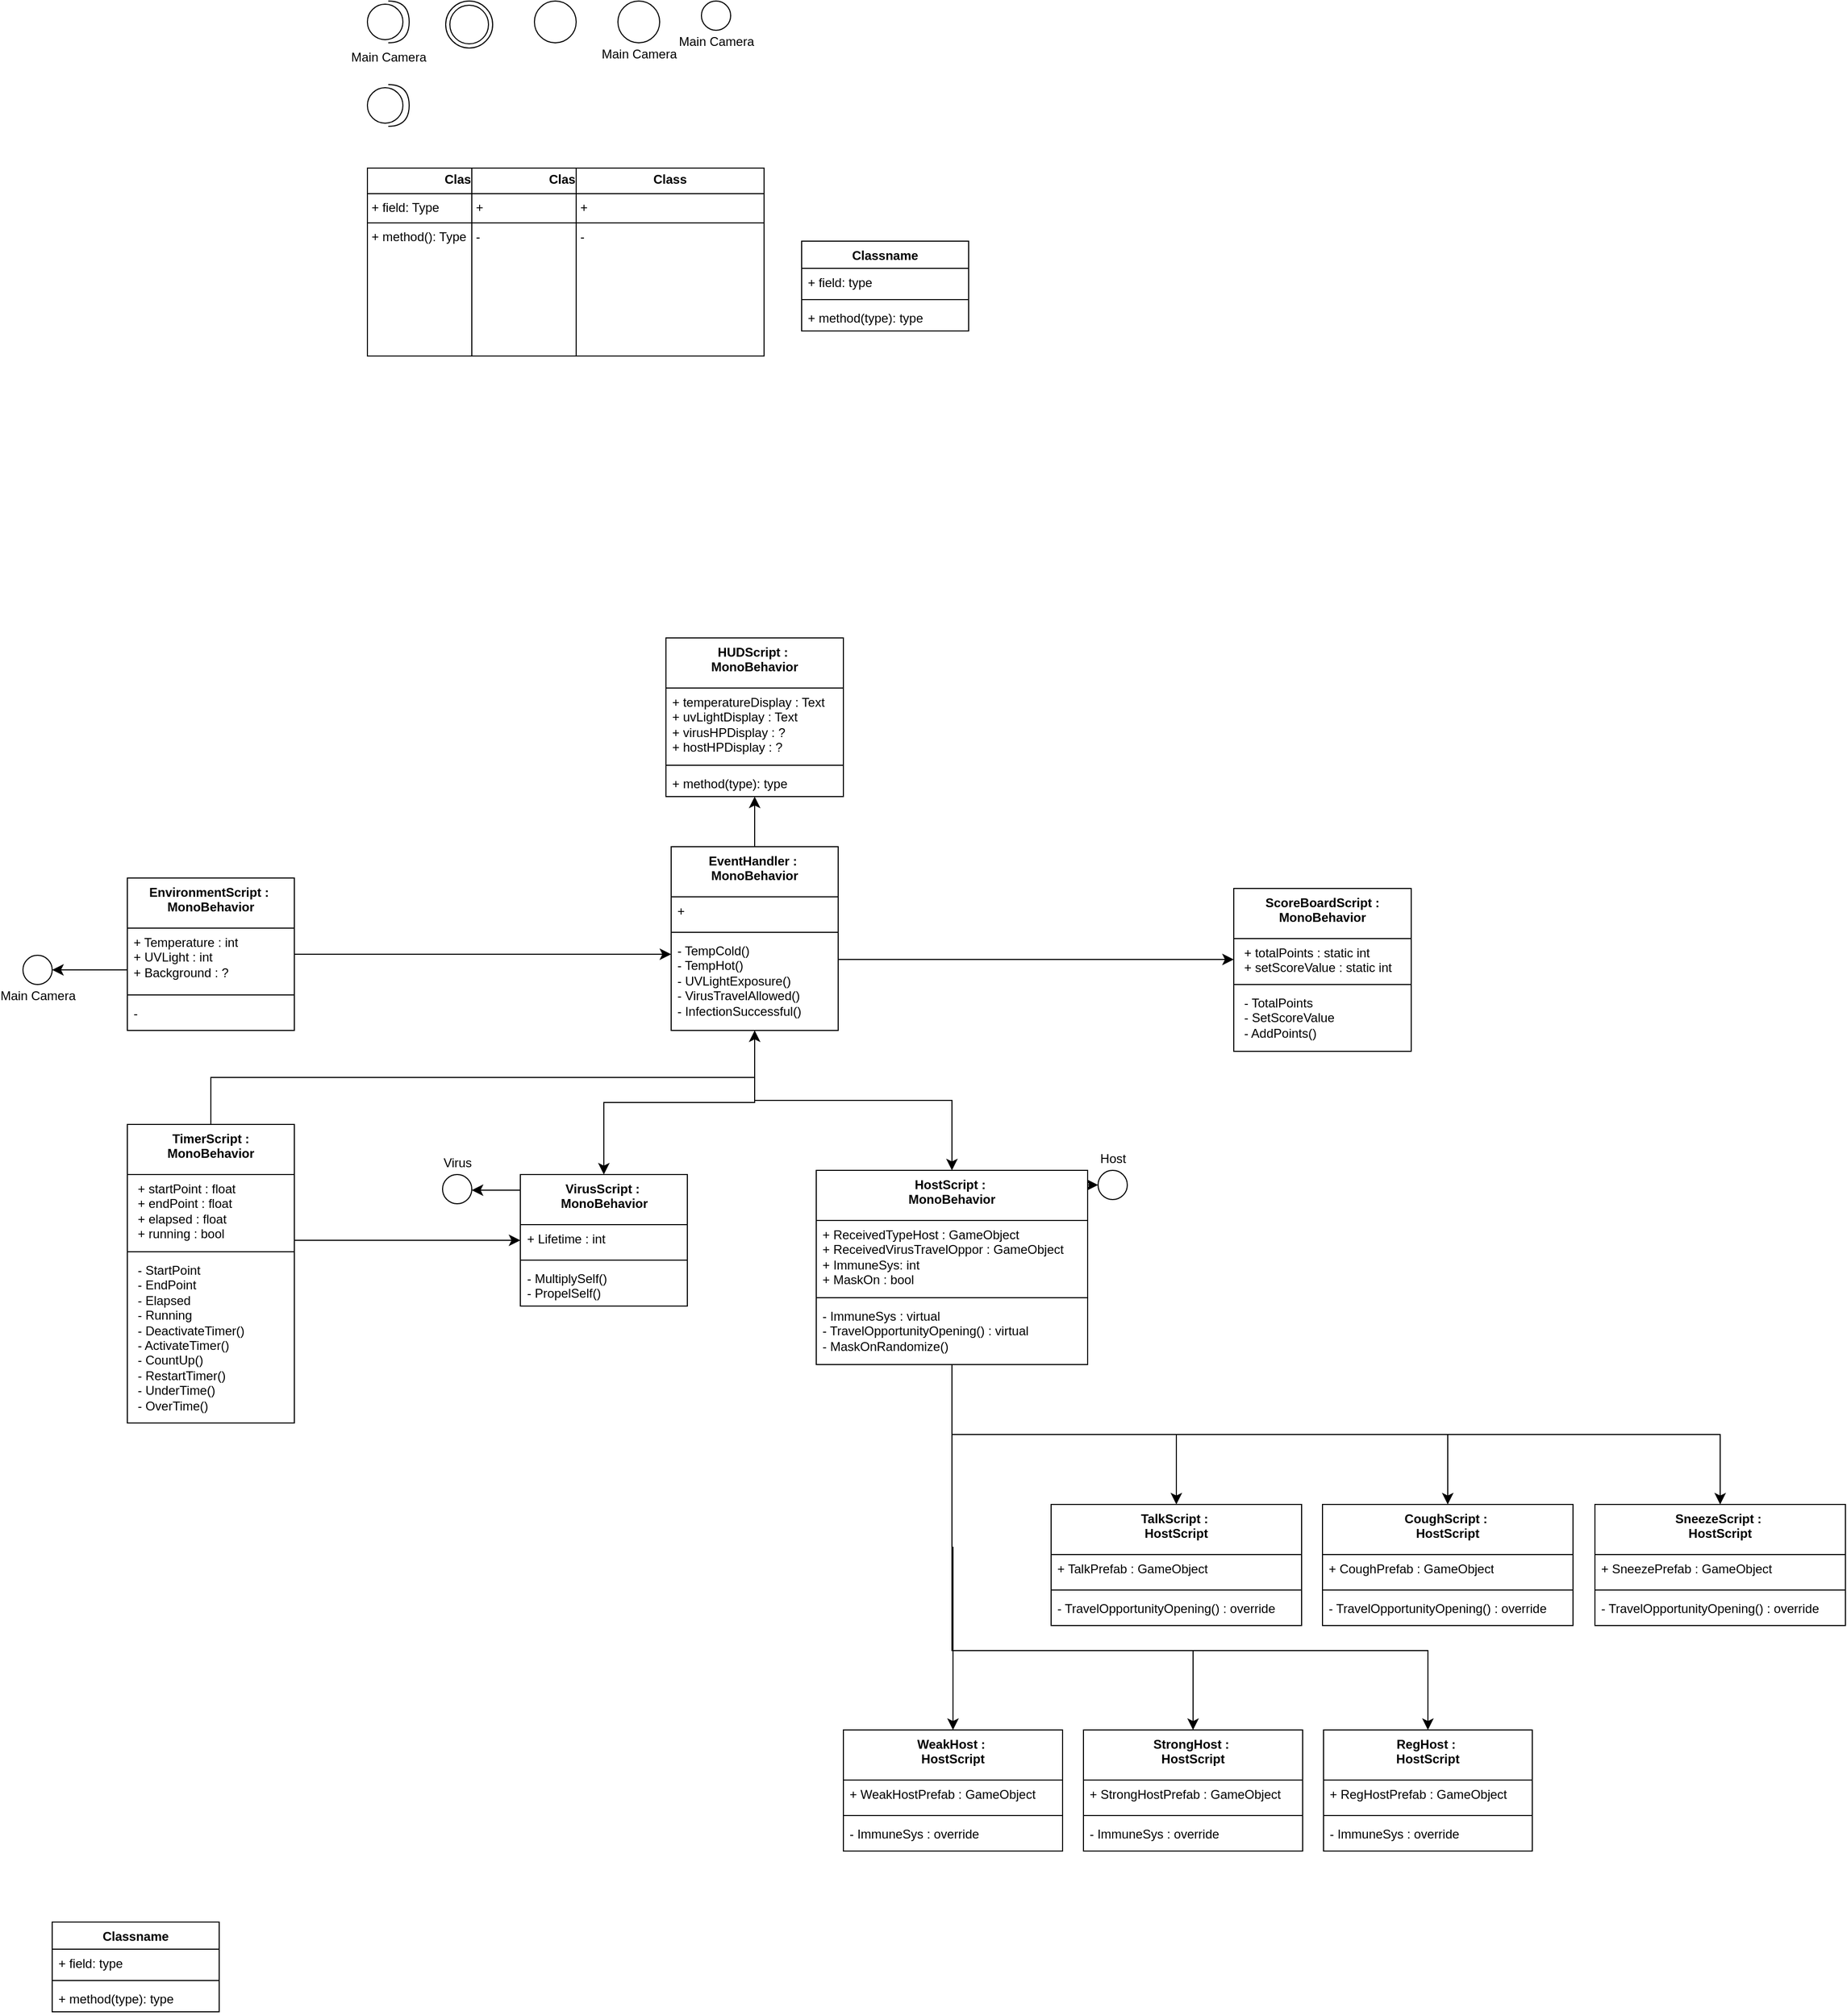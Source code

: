 <mxfile version="24.2.2" type="github">
  <diagram id="C5RBs43oDa-KdzZeNtuy" name="Page-1">
    <mxGraphModel dx="2991" dy="1167" grid="1" gridSize="10" guides="1" tooltips="1" connect="1" arrows="1" fold="1" page="1" pageScale="1" pageWidth="827" pageHeight="1169" math="0" shadow="0">
      <root>
        <mxCell id="WIyWlLk6GJQsqaUBKTNV-0" />
        <mxCell id="WIyWlLk6GJQsqaUBKTNV-1" parent="WIyWlLk6GJQsqaUBKTNV-0" />
        <mxCell id="gBYc_ZwUb0cdaA5SDk0R-0" value="&lt;p style=&quot;margin:0px;margin-top:4px;text-align:center;&quot;&gt;&lt;b&gt;Class&lt;/b&gt;&lt;/p&gt;&lt;hr size=&quot;1&quot; style=&quot;border-style:solid;&quot;/&gt;&lt;p style=&quot;margin:0px;margin-left:4px;&quot;&gt;+ field: Type&lt;/p&gt;&lt;hr size=&quot;1&quot; style=&quot;border-style:solid;&quot;/&gt;&lt;p style=&quot;margin:0px;margin-left:4px;&quot;&gt;+ method(): Type&lt;/p&gt;" style="verticalAlign=top;align=left;overflow=fill;html=1;whiteSpace=wrap;" parent="WIyWlLk6GJQsqaUBKTNV-1" vertex="1">
          <mxGeometry x="40" y="200" width="180" height="180" as="geometry" />
        </mxCell>
        <mxCell id="gBYc_ZwUb0cdaA5SDk0R-1" value="" style="shape=providedRequiredInterface;html=1;verticalLabelPosition=bottom;sketch=0;" parent="WIyWlLk6GJQsqaUBKTNV-1" vertex="1">
          <mxGeometry x="40" y="120" width="40" height="40" as="geometry" />
        </mxCell>
        <mxCell id="gBYc_ZwUb0cdaA5SDk0R-2" value="Main Camera" style="shape=providedRequiredInterface;html=1;verticalLabelPosition=bottom;sketch=0;verticalAlign=top;" parent="WIyWlLk6GJQsqaUBKTNV-1" vertex="1">
          <mxGeometry x="40" y="40" width="40" height="40" as="geometry" />
        </mxCell>
        <mxCell id="gBYc_ZwUb0cdaA5SDk0R-3" value="&lt;p style=&quot;margin:0px;margin-top:4px;text-align:center;&quot;&gt;&lt;b&gt;Class&lt;/b&gt;&lt;/p&gt;&lt;hr size=&quot;1&quot; style=&quot;border-style:solid;&quot;&gt;&lt;p style=&quot;margin:0px;margin-left:4px;&quot;&gt;+&amp;nbsp;&lt;/p&gt;&lt;hr size=&quot;1&quot; style=&quot;border-style:solid;&quot;&gt;&lt;p style=&quot;margin:0px;margin-left:4px;&quot;&gt;-&amp;nbsp;&lt;/p&gt;" style="verticalAlign=top;align=left;overflow=fill;html=1;whiteSpace=wrap;" parent="WIyWlLk6GJQsqaUBKTNV-1" vertex="1">
          <mxGeometry x="140" y="200" width="180" height="180" as="geometry" />
        </mxCell>
        <mxCell id="gBYc_ZwUb0cdaA5SDk0R-4" value="&lt;p style=&quot;margin:0px;margin-top:4px;text-align:center;&quot;&gt;&lt;b&gt;Class&lt;/b&gt;&lt;/p&gt;&lt;hr size=&quot;1&quot; style=&quot;border-style:solid;&quot;&gt;&lt;p style=&quot;margin:0px;margin-left:4px;&quot;&gt;+&amp;nbsp;&lt;/p&gt;&lt;hr size=&quot;1&quot; style=&quot;border-style:solid;&quot;&gt;&lt;p style=&quot;margin:0px;margin-left:4px;&quot;&gt;-&amp;nbsp;&lt;/p&gt;" style="verticalAlign=top;align=left;overflow=fill;html=1;whiteSpace=wrap;collapsible=1;" parent="WIyWlLk6GJQsqaUBKTNV-1" vertex="1">
          <mxGeometry x="240" y="200" width="180" height="180" as="geometry">
            <mxRectangle x="720" y="360" width="70" height="90" as="alternateBounds" />
          </mxGeometry>
        </mxCell>
        <mxCell id="gBYc_ZwUb0cdaA5SDk0R-5" value="" style="ellipse;html=1;shape=endState;align=left;verticalAlign=top;fontFamily=Helvetica;fontSize=12;strokeColor=default;fillColor=none;" parent="WIyWlLk6GJQsqaUBKTNV-1" vertex="1">
          <mxGeometry x="115" y="40" width="45" height="45" as="geometry" />
        </mxCell>
        <mxCell id="gBYc_ZwUb0cdaA5SDk0R-6" value="" style="ellipse;whiteSpace=wrap;html=1;aspect=fixed;strokeColor=default;align=left;verticalAlign=top;fontFamily=Helvetica;fontSize=12;fontColor=default;fillColor=default;" parent="WIyWlLk6GJQsqaUBKTNV-1" vertex="1">
          <mxGeometry x="200" y="40" width="40" height="40" as="geometry" />
        </mxCell>
        <mxCell id="gBYc_ZwUb0cdaA5SDk0R-7" value="Main Camera" style="ellipse;strokeColor=default;align=center;verticalAlign=bottom;fontFamily=Helvetica;fontSize=12;fontColor=default;fillColor=none;html=1;labelBorderColor=none;labelBackgroundColor=none;noLabel=0;collapsible=0;backgroundOutline=0;movableLabel=1;aspect=fixed;enumerate=0;" parent="WIyWlLk6GJQsqaUBKTNV-1" vertex="1">
          <mxGeometry x="280" y="40" width="40" height="40" as="geometry">
            <mxPoint y="20" as="offset" />
          </mxGeometry>
        </mxCell>
        <mxCell id="gBYc_ZwUb0cdaA5SDk0R-8" value="Main Camera" style="ellipse;strokeColor=default;align=center;verticalAlign=bottom;fontFamily=Helvetica;fontSize=12;fontColor=default;fillColor=none;html=1;labelBorderColor=none;labelBackgroundColor=none;noLabel=0;collapsible=0;backgroundOutline=0;movableLabel=1;aspect=fixed;enumerate=0;" parent="WIyWlLk6GJQsqaUBKTNV-1" vertex="1">
          <mxGeometry x="360" y="40" width="28" height="28" as="geometry">
            <mxPoint y="20" as="offset" />
          </mxGeometry>
        </mxCell>
        <mxCell id="gBYc_ZwUb0cdaA5SDk0R-9" value="Classname" style="swimlane;fontStyle=1;align=center;verticalAlign=top;childLayout=stackLayout;horizontal=1;startSize=26;horizontalStack=0;resizeParent=1;resizeParentMax=0;resizeLast=0;collapsible=1;marginBottom=0;whiteSpace=wrap;html=1;autosize=1;" parent="WIyWlLk6GJQsqaUBKTNV-1" vertex="1">
          <mxGeometry x="456" y="270" width="160" height="86" as="geometry">
            <mxRectangle x="456" y="270" width="100" height="30" as="alternateBounds" />
          </mxGeometry>
        </mxCell>
        <mxCell id="gBYc_ZwUb0cdaA5SDk0R-10" value="+ field: type" style="text;strokeColor=none;fillColor=none;align=left;verticalAlign=top;spacingLeft=4;spacingRight=4;overflow=hidden;rotatable=0;points=[[0,0.5],[1,0.5]];portConstraint=eastwest;whiteSpace=wrap;html=1;autosize=1;" parent="gBYc_ZwUb0cdaA5SDk0R-9" vertex="1">
          <mxGeometry y="26" width="160" height="26" as="geometry" />
        </mxCell>
        <mxCell id="gBYc_ZwUb0cdaA5SDk0R-11" value="" style="line;strokeWidth=1;fillColor=none;align=left;verticalAlign=middle;spacingTop=-1;spacingLeft=3;spacingRight=3;rotatable=0;labelPosition=right;points=[];portConstraint=eastwest;strokeColor=inherit;" parent="gBYc_ZwUb0cdaA5SDk0R-9" vertex="1">
          <mxGeometry y="52" width="160" height="8" as="geometry" />
        </mxCell>
        <mxCell id="gBYc_ZwUb0cdaA5SDk0R-12" value="+ method(type): type" style="text;strokeColor=none;fillColor=none;align=left;verticalAlign=top;spacingLeft=4;spacingRight=4;overflow=hidden;rotatable=0;points=[[0,0.5],[1,0.5]];portConstraint=eastwest;whiteSpace=wrap;html=1;autosize=1;" parent="gBYc_ZwUb0cdaA5SDk0R-9" vertex="1">
          <mxGeometry y="60" width="160" height="26" as="geometry" />
        </mxCell>
        <mxCell id="x4h32ixRfRof8GP6M9dn-2" value="VirusScript :&amp;nbsp;&lt;br&gt;MonoBehavior" style="swimlane;fontStyle=1;align=center;verticalAlign=top;childLayout=stackLayout;horizontal=1;startSize=48;horizontalStack=0;resizeParent=1;resizeParentMax=0;resizeLast=0;collapsible=1;marginBottom=0;whiteSpace=wrap;html=1;autosize=1;" vertex="1" parent="WIyWlLk6GJQsqaUBKTNV-1">
          <mxGeometry x="186.5" y="1164" width="160" height="126" as="geometry">
            <mxRectangle x="186.5" y="1164" width="100" height="30" as="alternateBounds" />
          </mxGeometry>
        </mxCell>
        <mxCell id="x4h32ixRfRof8GP6M9dn-3" value="+ Lifetime : int" style="text;strokeColor=none;fillColor=none;align=left;verticalAlign=top;spacingLeft=4;spacingRight=4;overflow=hidden;rotatable=0;points=[[0,0.5],[1,0.5]];portConstraint=eastwest;whiteSpace=wrap;html=1;autosize=1;" vertex="1" parent="x4h32ixRfRof8GP6M9dn-2">
          <mxGeometry y="48" width="160" height="30" as="geometry" />
        </mxCell>
        <mxCell id="x4h32ixRfRof8GP6M9dn-4" value="" style="line;strokeWidth=1;fillColor=none;align=left;verticalAlign=middle;spacingTop=-1;spacingLeft=3;spacingRight=3;rotatable=0;labelPosition=right;points=[];portConstraint=eastwest;strokeColor=inherit;" vertex="1" parent="x4h32ixRfRof8GP6M9dn-2">
          <mxGeometry y="78" width="160" height="8" as="geometry" />
        </mxCell>
        <mxCell id="x4h32ixRfRof8GP6M9dn-5" value="- MultiplySelf()&lt;div&gt;- PropelSelf()&lt;/div&gt;" style="text;strokeColor=none;fillColor=none;align=left;verticalAlign=top;spacingLeft=4;spacingRight=4;overflow=hidden;rotatable=0;points=[[0,0.5],[1,0.5]];portConstraint=eastwest;whiteSpace=wrap;html=1;autosize=1;" vertex="1" parent="x4h32ixRfRof8GP6M9dn-2">
          <mxGeometry y="86" width="160" height="40" as="geometry" />
        </mxCell>
        <mxCell id="x4h32ixRfRof8GP6M9dn-100" style="edgeStyle=elbowEdgeStyle;rounded=0;orthogonalLoop=1;jettySize=auto;elbow=vertical;html=1;strokeColor=default;align=center;verticalAlign=middle;fontFamily=Helvetica;fontSize=12;fontColor=default;labelBackgroundColor=default;startSize=8;endArrow=none;endSize=8;startArrow=classic;startFill=1;endFill=0;" edge="1" parent="WIyWlLk6GJQsqaUBKTNV-1" source="x4h32ixRfRof8GP6M9dn-7" target="x4h32ixRfRof8GP6M9dn-18">
          <mxGeometry relative="1" as="geometry" />
        </mxCell>
        <mxCell id="x4h32ixRfRof8GP6M9dn-7" value="Host" style="ellipse;strokeColor=default;align=center;verticalAlign=bottom;fontFamily=Helvetica;fontSize=12;fontColor=default;fillColor=none;html=1;labelBorderColor=none;labelBackgroundColor=none;noLabel=0;collapsible=0;backgroundOutline=0;movableLabel=1;aspect=fixed;enumerate=0;labelPosition=center;verticalLabelPosition=top;" vertex="1" parent="WIyWlLk6GJQsqaUBKTNV-1">
          <mxGeometry x="740" y="1160" width="28" height="28" as="geometry">
            <mxPoint y="-2" as="offset" />
          </mxGeometry>
        </mxCell>
        <mxCell id="x4h32ixRfRof8GP6M9dn-67" style="edgeStyle=elbowEdgeStyle;rounded=0;orthogonalLoop=1;jettySize=auto;elbow=vertical;html=1;strokeColor=default;align=center;verticalAlign=middle;fontFamily=Helvetica;fontSize=12;fontColor=default;labelBackgroundColor=default;startSize=8;endArrow=classic;endSize=8;" edge="1" parent="WIyWlLk6GJQsqaUBKTNV-1" source="x4h32ixRfRof8GP6M9dn-10" target="x4h32ixRfRof8GP6M9dn-22">
          <mxGeometry relative="1" as="geometry" />
        </mxCell>
        <mxCell id="x4h32ixRfRof8GP6M9dn-70" style="edgeStyle=elbowEdgeStyle;rounded=0;orthogonalLoop=1;jettySize=auto;elbow=vertical;html=1;strokeColor=default;align=center;verticalAlign=middle;fontFamily=Helvetica;fontSize=12;fontColor=default;labelBackgroundColor=default;startSize=8;endArrow=classic;endSize=8;orthogonal=1;" edge="1" parent="WIyWlLk6GJQsqaUBKTNV-1" source="x4h32ixRfRof8GP6M9dn-10" target="x4h32ixRfRof8GP6M9dn-56">
          <mxGeometry relative="1" as="geometry" />
        </mxCell>
        <mxCell id="x4h32ixRfRof8GP6M9dn-10" value="EnvironmentScript :&amp;nbsp;&lt;br&gt;MonoBehavior" style="swimlane;fontStyle=1;align=center;verticalAlign=top;childLayout=stackLayout;horizontal=1;startSize=48;horizontalStack=0;resizeParent=1;resizeParentMax=0;resizeLast=0;collapsible=1;marginBottom=0;whiteSpace=wrap;html=1;autosize=1;" vertex="1" parent="WIyWlLk6GJQsqaUBKTNV-1">
          <mxGeometry x="-190" y="880" width="160" height="146" as="geometry">
            <mxRectangle x="456" y="270" width="100" height="30" as="alternateBounds" />
          </mxGeometry>
        </mxCell>
        <mxCell id="x4h32ixRfRof8GP6M9dn-11" value="+ Temperature : int&lt;div&gt;+ UVLight : int&lt;/div&gt;&lt;div&gt;+ Background : ?&lt;/div&gt;" style="text;strokeColor=none;fillColor=none;align=left;verticalAlign=top;spacingLeft=4;spacingRight=4;overflow=hidden;rotatable=0;points=[[0,0.5],[1,0.5]];portConstraint=eastwest;whiteSpace=wrap;html=1;autosize=1;" vertex="1" parent="x4h32ixRfRof8GP6M9dn-10">
          <mxGeometry y="48" width="160" height="60" as="geometry" />
        </mxCell>
        <mxCell id="x4h32ixRfRof8GP6M9dn-12" value="" style="line;strokeWidth=1;fillColor=none;align=left;verticalAlign=middle;spacingTop=-1;spacingLeft=3;spacingRight=3;rotatable=0;labelPosition=right;points=[];portConstraint=eastwest;strokeColor=inherit;" vertex="1" parent="x4h32ixRfRof8GP6M9dn-10">
          <mxGeometry y="108" width="160" height="8" as="geometry" />
        </mxCell>
        <mxCell id="x4h32ixRfRof8GP6M9dn-73" value="-&amp;nbsp;" style="text;strokeColor=none;fillColor=none;align=left;verticalAlign=top;spacingLeft=4;spacingRight=4;overflow=hidden;rotatable=0;points=[[0,0.5],[1,0.5]];portConstraint=eastwest;whiteSpace=wrap;html=1;autosize=1;" vertex="1" parent="x4h32ixRfRof8GP6M9dn-10">
          <mxGeometry y="116" width="160" height="30" as="geometry" />
        </mxCell>
        <mxCell id="x4h32ixRfRof8GP6M9dn-87" style="edgeStyle=elbowEdgeStyle;rounded=0;orthogonalLoop=1;jettySize=auto;elbow=vertical;html=1;entryX=0.5;entryY=0;entryDx=0;entryDy=0;strokeColor=default;align=center;verticalAlign=middle;fontFamily=Helvetica;fontSize=12;fontColor=default;labelBackgroundColor=default;startSize=8;endArrow=classic;endSize=8;" edge="1" parent="WIyWlLk6GJQsqaUBKTNV-1" source="x4h32ixRfRof8GP6M9dn-18" target="x4h32ixRfRof8GP6M9dn-43">
          <mxGeometry relative="1" as="geometry" />
        </mxCell>
        <mxCell id="x4h32ixRfRof8GP6M9dn-88" style="edgeStyle=elbowEdgeStyle;rounded=0;orthogonalLoop=1;jettySize=auto;elbow=vertical;html=1;strokeColor=default;align=center;verticalAlign=middle;fontFamily=Helvetica;fontSize=12;fontColor=default;labelBackgroundColor=default;startSize=8;endArrow=classic;endSize=8;" edge="1" parent="WIyWlLk6GJQsqaUBKTNV-1" source="x4h32ixRfRof8GP6M9dn-18" target="x4h32ixRfRof8GP6M9dn-39">
          <mxGeometry relative="1" as="geometry">
            <Array as="points">
              <mxPoint x="600" y="1620" />
            </Array>
          </mxGeometry>
        </mxCell>
        <mxCell id="x4h32ixRfRof8GP6M9dn-89" style="edgeStyle=elbowEdgeStyle;rounded=0;orthogonalLoop=1;jettySize=auto;elbow=vertical;html=1;strokeColor=default;align=center;verticalAlign=middle;fontFamily=Helvetica;fontSize=12;fontColor=default;labelBackgroundColor=default;startSize=8;endArrow=classic;endSize=8;" edge="1" parent="WIyWlLk6GJQsqaUBKTNV-1" source="x4h32ixRfRof8GP6M9dn-18" target="x4h32ixRfRof8GP6M9dn-35">
          <mxGeometry relative="1" as="geometry">
            <Array as="points">
              <mxPoint x="820" y="1620" />
            </Array>
          </mxGeometry>
        </mxCell>
        <mxCell id="x4h32ixRfRof8GP6M9dn-113" style="edgeStyle=elbowEdgeStyle;rounded=0;orthogonalLoop=1;jettySize=auto;elbow=vertical;html=1;entryX=0.5;entryY=0;entryDx=0;entryDy=0;strokeColor=default;align=center;verticalAlign=middle;fontFamily=Helvetica;fontSize=12;fontColor=default;labelBackgroundColor=default;startSize=8;endArrow=classic;endSize=8;" edge="1" parent="WIyWlLk6GJQsqaUBKTNV-1" source="x4h32ixRfRof8GP6M9dn-18" target="x4h32ixRfRof8GP6M9dn-109">
          <mxGeometry relative="1" as="geometry" />
        </mxCell>
        <mxCell id="x4h32ixRfRof8GP6M9dn-114" style="edgeStyle=elbowEdgeStyle;rounded=0;orthogonalLoop=1;jettySize=auto;elbow=vertical;html=1;strokeColor=default;align=center;verticalAlign=middle;fontFamily=Helvetica;fontSize=12;fontColor=default;labelBackgroundColor=default;startSize=8;endArrow=classic;endSize=8;" edge="1" parent="WIyWlLk6GJQsqaUBKTNV-1" source="x4h32ixRfRof8GP6M9dn-18" target="x4h32ixRfRof8GP6M9dn-105">
          <mxGeometry relative="1" as="geometry" />
        </mxCell>
        <mxCell id="x4h32ixRfRof8GP6M9dn-115" style="edgeStyle=elbowEdgeStyle;rounded=0;orthogonalLoop=1;jettySize=auto;elbow=vertical;html=1;strokeColor=default;align=center;verticalAlign=middle;fontFamily=Helvetica;fontSize=12;fontColor=default;labelBackgroundColor=default;startSize=8;endArrow=classic;endSize=8;" edge="1" parent="WIyWlLk6GJQsqaUBKTNV-1" source="x4h32ixRfRof8GP6M9dn-18" target="x4h32ixRfRof8GP6M9dn-101">
          <mxGeometry relative="1" as="geometry" />
        </mxCell>
        <mxCell id="x4h32ixRfRof8GP6M9dn-18" value="HostScript :&amp;nbsp;&lt;br&gt;MonoBehavior" style="swimlane;fontStyle=1;align=center;verticalAlign=top;childLayout=stackLayout;horizontal=1;startSize=48;horizontalStack=0;resizeParent=1;resizeParentMax=0;resizeLast=0;collapsible=1;marginBottom=0;whiteSpace=wrap;html=1;autosize=1;" vertex="1" parent="WIyWlLk6GJQsqaUBKTNV-1">
          <mxGeometry x="470" y="1160" width="260" height="186" as="geometry">
            <mxRectangle x="456" y="270" width="100" height="30" as="alternateBounds" />
          </mxGeometry>
        </mxCell>
        <mxCell id="x4h32ixRfRof8GP6M9dn-19" value="&lt;div&gt;+ ReceivedTypeHost : GameObject&lt;/div&gt;&lt;div&gt;+ ReceivedVirusTravelOppor : GameObject&lt;/div&gt;+ ImmuneSys: int&lt;div&gt;+ MaskOn : bool&lt;/div&gt;" style="text;strokeColor=none;fillColor=none;align=left;verticalAlign=top;spacingLeft=4;spacingRight=4;overflow=hidden;rotatable=0;points=[[0,0.5],[1,0.5]];portConstraint=eastwest;whiteSpace=wrap;html=1;autosize=1;" vertex="1" parent="x4h32ixRfRof8GP6M9dn-18">
          <mxGeometry y="48" width="260" height="70" as="geometry" />
        </mxCell>
        <mxCell id="x4h32ixRfRof8GP6M9dn-20" value="" style="line;strokeWidth=1;fillColor=none;align=left;verticalAlign=middle;spacingTop=-1;spacingLeft=3;spacingRight=3;rotatable=0;labelPosition=right;points=[];portConstraint=eastwest;strokeColor=inherit;" vertex="1" parent="x4h32ixRfRof8GP6M9dn-18">
          <mxGeometry y="118" width="260" height="8" as="geometry" />
        </mxCell>
        <mxCell id="x4h32ixRfRof8GP6M9dn-21" value="- ImmuneSys : virtual&lt;div&gt;- TravelOpportunityOpening() : virtual&lt;/div&gt;&lt;div&gt;- MaskOnRandomize()&lt;/div&gt;" style="text;strokeColor=none;fillColor=none;align=left;verticalAlign=top;spacingLeft=4;spacingRight=4;overflow=hidden;rotatable=0;points=[[0,0.5],[1,0.5]];portConstraint=eastwest;whiteSpace=wrap;html=1;autosize=1;" vertex="1" parent="x4h32ixRfRof8GP6M9dn-18">
          <mxGeometry y="126" width="260" height="60" as="geometry" />
        </mxCell>
        <mxCell id="x4h32ixRfRof8GP6M9dn-68" style="edgeStyle=elbowEdgeStyle;rounded=0;orthogonalLoop=1;jettySize=auto;elbow=vertical;html=1;strokeColor=default;align=center;verticalAlign=middle;fontFamily=Helvetica;fontSize=12;fontColor=default;labelBackgroundColor=default;startSize=8;endArrow=classic;endSize=8;" edge="1" parent="WIyWlLk6GJQsqaUBKTNV-1" source="x4h32ixRfRof8GP6M9dn-22" target="x4h32ixRfRof8GP6M9dn-26">
          <mxGeometry relative="1" as="geometry" />
        </mxCell>
        <mxCell id="x4h32ixRfRof8GP6M9dn-84" style="edgeStyle=elbowEdgeStyle;rounded=0;orthogonalLoop=1;jettySize=auto;elbow=vertical;html=1;strokeColor=default;align=center;verticalAlign=middle;fontFamily=Helvetica;fontSize=12;fontColor=default;labelBackgroundColor=default;startSize=8;endArrow=classic;endSize=8;" edge="1" parent="WIyWlLk6GJQsqaUBKTNV-1" source="x4h32ixRfRof8GP6M9dn-22" target="x4h32ixRfRof8GP6M9dn-51">
          <mxGeometry relative="1" as="geometry" />
        </mxCell>
        <mxCell id="x4h32ixRfRof8GP6M9dn-92" style="edgeStyle=elbowEdgeStyle;rounded=0;orthogonalLoop=1;jettySize=auto;elbow=vertical;html=1;strokeColor=default;align=center;verticalAlign=middle;fontFamily=Helvetica;fontSize=12;fontColor=default;labelBackgroundColor=default;startSize=8;endArrow=classic;endSize=8;" edge="1" parent="WIyWlLk6GJQsqaUBKTNV-1" source="x4h32ixRfRof8GP6M9dn-22" target="x4h32ixRfRof8GP6M9dn-18">
          <mxGeometry relative="1" as="geometry" />
        </mxCell>
        <mxCell id="x4h32ixRfRof8GP6M9dn-93" style="edgeStyle=elbowEdgeStyle;rounded=0;orthogonalLoop=1;jettySize=auto;elbow=vertical;html=1;entryX=0.5;entryY=0;entryDx=0;entryDy=0;strokeColor=default;align=center;verticalAlign=middle;fontFamily=Helvetica;fontSize=12;fontColor=default;labelBackgroundColor=default;startSize=8;endArrow=classic;endSize=8;" edge="1" parent="WIyWlLk6GJQsqaUBKTNV-1" source="x4h32ixRfRof8GP6M9dn-22" target="x4h32ixRfRof8GP6M9dn-2">
          <mxGeometry relative="1" as="geometry" />
        </mxCell>
        <mxCell id="x4h32ixRfRof8GP6M9dn-22" value="EventHandler :&amp;nbsp;&lt;br&gt;MonoBehavior" style="swimlane;fontStyle=1;align=center;verticalAlign=top;childLayout=stackLayout;horizontal=1;startSize=48;horizontalStack=0;resizeParent=1;resizeParentMax=0;resizeLast=0;collapsible=1;marginBottom=0;whiteSpace=wrap;html=1;autosize=1;" vertex="1" parent="WIyWlLk6GJQsqaUBKTNV-1">
          <mxGeometry x="331" y="850" width="160" height="176" as="geometry">
            <mxRectangle x="456" y="270" width="100" height="30" as="alternateBounds" />
          </mxGeometry>
        </mxCell>
        <mxCell id="x4h32ixRfRof8GP6M9dn-23" value="+&amp;nbsp;" style="text;strokeColor=none;fillColor=none;align=left;verticalAlign=top;spacingLeft=4;spacingRight=4;overflow=hidden;rotatable=0;points=[[0,0.5],[1,0.5]];portConstraint=eastwest;whiteSpace=wrap;html=1;autosize=1;" vertex="1" parent="x4h32ixRfRof8GP6M9dn-22">
          <mxGeometry y="48" width="160" height="30" as="geometry" />
        </mxCell>
        <mxCell id="x4h32ixRfRof8GP6M9dn-24" value="" style="line;strokeWidth=1;fillColor=none;align=left;verticalAlign=middle;spacingTop=-1;spacingLeft=3;spacingRight=3;rotatable=0;labelPosition=right;points=[];portConstraint=eastwest;strokeColor=inherit;" vertex="1" parent="x4h32ixRfRof8GP6M9dn-22">
          <mxGeometry y="78" width="160" height="8" as="geometry" />
        </mxCell>
        <mxCell id="x4h32ixRfRof8GP6M9dn-25" value="- TempCold()&lt;div&gt;- TempHot()&lt;/div&gt;&lt;div&gt;- UVLightExposure()&lt;/div&gt;&lt;div&gt;- VirusTravelAllowed()&lt;/div&gt;&lt;div&gt;- InfectionSuccessful()&lt;/div&gt;" style="text;strokeColor=none;fillColor=none;align=left;verticalAlign=top;spacingLeft=4;spacingRight=4;overflow=hidden;rotatable=0;points=[[0,0.5],[1,0.5]];portConstraint=eastwest;whiteSpace=wrap;html=1;autosize=1;" vertex="1" parent="x4h32ixRfRof8GP6M9dn-22">
          <mxGeometry y="86" width="160" height="90" as="geometry" />
        </mxCell>
        <mxCell id="x4h32ixRfRof8GP6M9dn-26" value="HUDScript :&amp;nbsp;&lt;br&gt;MonoBehavior" style="swimlane;fontStyle=1;align=center;verticalAlign=top;childLayout=stackLayout;horizontal=1;startSize=48;horizontalStack=0;resizeParent=1;resizeParentMax=0;resizeLast=0;collapsible=1;marginBottom=0;whiteSpace=wrap;html=1;autosize=1;" vertex="1" parent="WIyWlLk6GJQsqaUBKTNV-1">
          <mxGeometry x="326" y="650" width="170" height="152" as="geometry">
            <mxRectangle x="456" y="270" width="100" height="30" as="alternateBounds" />
          </mxGeometry>
        </mxCell>
        <mxCell id="x4h32ixRfRof8GP6M9dn-27" value="+ temperatureDisplay : Text&lt;div&gt;+ uvLightDisplay : Text&lt;/div&gt;&lt;div&gt;+ virusHPDisplay : ?&lt;/div&gt;&lt;div&gt;+ hostHPDisplay : ?&lt;/div&gt;" style="text;strokeColor=none;fillColor=none;align=left;verticalAlign=top;spacingLeft=4;spacingRight=4;overflow=hidden;rotatable=0;points=[[0,0.5],[1,0.5]];portConstraint=eastwest;whiteSpace=wrap;html=1;autosize=1;" vertex="1" parent="x4h32ixRfRof8GP6M9dn-26">
          <mxGeometry y="48" width="170" height="70" as="geometry" />
        </mxCell>
        <mxCell id="x4h32ixRfRof8GP6M9dn-28" value="" style="line;strokeWidth=1;fillColor=none;align=left;verticalAlign=middle;spacingTop=-1;spacingLeft=3;spacingRight=3;rotatable=0;labelPosition=right;points=[];portConstraint=eastwest;strokeColor=inherit;" vertex="1" parent="x4h32ixRfRof8GP6M9dn-26">
          <mxGeometry y="118" width="170" height="8" as="geometry" />
        </mxCell>
        <mxCell id="x4h32ixRfRof8GP6M9dn-29" value="+ method(type): type" style="text;strokeColor=none;fillColor=none;align=left;verticalAlign=top;spacingLeft=4;spacingRight=4;overflow=hidden;rotatable=0;points=[[0,0.5],[1,0.5]];portConstraint=eastwest;whiteSpace=wrap;html=1;autosize=1;" vertex="1" parent="x4h32ixRfRof8GP6M9dn-26">
          <mxGeometry y="126" width="170" height="26" as="geometry" />
        </mxCell>
        <mxCell id="x4h32ixRfRof8GP6M9dn-63" style="edgeStyle=elbowEdgeStyle;rounded=0;orthogonalLoop=1;jettySize=auto;elbow=vertical;html=1;entryX=0;entryY=0.5;entryDx=0;entryDy=0;strokeColor=default;align=center;verticalAlign=middle;fontFamily=Helvetica;fontSize=12;fontColor=default;labelBackgroundColor=default;startSize=8;endArrow=classic;endSize=8;" edge="1" parent="WIyWlLk6GJQsqaUBKTNV-1" source="x4h32ixRfRof8GP6M9dn-30" target="x4h32ixRfRof8GP6M9dn-3">
          <mxGeometry relative="1" as="geometry" />
        </mxCell>
        <mxCell id="x4h32ixRfRof8GP6M9dn-90" style="edgeStyle=elbowEdgeStyle;rounded=0;orthogonalLoop=1;jettySize=auto;elbow=vertical;html=1;strokeColor=default;align=center;verticalAlign=middle;fontFamily=Helvetica;fontSize=12;fontColor=default;labelBackgroundColor=default;startSize=8;endArrow=classic;endSize=8;" edge="1" parent="WIyWlLk6GJQsqaUBKTNV-1" source="x4h32ixRfRof8GP6M9dn-30" target="x4h32ixRfRof8GP6M9dn-25">
          <mxGeometry relative="1" as="geometry" />
        </mxCell>
        <mxCell id="x4h32ixRfRof8GP6M9dn-30" value="&lt;b&gt;TimerScript :&lt;br&gt;MonoBehavior&lt;/b&gt;" style="swimlane;fontStyle=1;align=center;verticalAlign=top;childLayout=stackLayout;horizontal=1;startSize=48;horizontalStack=0;resizeParent=1;resizeParentMax=0;resizeLast=0;collapsible=1;marginBottom=0;whiteSpace=wrap;html=1;autosize=1;" vertex="1" parent="WIyWlLk6GJQsqaUBKTNV-1">
          <mxGeometry x="-190" y="1116" width="160" height="286" as="geometry">
            <mxRectangle x="-720" y="1180" width="120" height="48" as="alternateBounds" />
          </mxGeometry>
        </mxCell>
        <mxCell id="x4h32ixRfRof8GP6M9dn-31" value="&lt;p style=&quot;margin: 0px 0px 0px 4px;&quot;&gt;+ startPoint : float&lt;/p&gt;&lt;p style=&quot;margin: 0px 0px 0px 4px;&quot;&gt;+ endPoint : float&lt;/p&gt;&lt;p style=&quot;margin: 0px 0px 0px 4px;&quot;&gt;+ elapsed : float&lt;/p&gt;&lt;p style=&quot;margin: 0px 0px 0px 4px;&quot;&gt;+ running : bool&lt;/p&gt;" style="text;strokeColor=none;fillColor=none;align=left;verticalAlign=top;spacingLeft=4;spacingRight=4;overflow=hidden;rotatable=0;points=[[0,0.5],[1,0.5]];portConstraint=eastwest;whiteSpace=wrap;html=1;autosize=1;" vertex="1" parent="x4h32ixRfRof8GP6M9dn-30">
          <mxGeometry y="48" width="160" height="70" as="geometry" />
        </mxCell>
        <mxCell id="x4h32ixRfRof8GP6M9dn-32" value="" style="line;strokeWidth=1;fillColor=none;align=left;verticalAlign=middle;spacingTop=-1;spacingLeft=3;spacingRight=3;rotatable=0;labelPosition=right;points=[];portConstraint=eastwest;strokeColor=inherit;" vertex="1" parent="x4h32ixRfRof8GP6M9dn-30">
          <mxGeometry y="118" width="160" height="8" as="geometry" />
        </mxCell>
        <mxCell id="x4h32ixRfRof8GP6M9dn-33" value="&lt;p style=&quot;margin: 0px 0px 0px 4px;&quot;&gt;- StartPoint&lt;/p&gt;&lt;p style=&quot;margin: 0px 0px 0px 4px;&quot;&gt;- EndPoint&lt;/p&gt;&lt;p style=&quot;margin: 0px 0px 0px 4px;&quot;&gt;- Elapsed&lt;/p&gt;&lt;p style=&quot;margin: 0px 0px 0px 4px;&quot;&gt;- Running&lt;/p&gt;&lt;p style=&quot;margin: 0px 0px 0px 4px;&quot;&gt;- DeactivateTimer()&lt;/p&gt;&lt;p style=&quot;margin: 0px 0px 0px 4px;&quot;&gt;- ActivateTimer()&lt;/p&gt;&lt;p style=&quot;margin: 0px 0px 0px 4px;&quot;&gt;- CountUp()&lt;/p&gt;&lt;p style=&quot;margin: 0px 0px 0px 4px;&quot;&gt;- RestartTimer()&lt;/p&gt;&lt;p style=&quot;margin: 0px 0px 0px 4px;&quot;&gt;- UnderTime()&lt;/p&gt;&lt;p style=&quot;margin: 0px 0px 0px 4px;&quot;&gt;- OverTime()&lt;/p&gt;" style="text;strokeColor=none;fillColor=none;align=left;verticalAlign=top;spacingLeft=4;spacingRight=4;overflow=hidden;rotatable=0;points=[[0,0.5],[1,0.5]];portConstraint=eastwest;whiteSpace=wrap;html=1;autosize=1;" vertex="1" parent="x4h32ixRfRof8GP6M9dn-30">
          <mxGeometry y="126" width="160" height="160" as="geometry" />
        </mxCell>
        <mxCell id="x4h32ixRfRof8GP6M9dn-35" value="RegHost :&amp;nbsp;&lt;br&gt;HostScript" style="swimlane;fontStyle=1;align=center;verticalAlign=top;childLayout=stackLayout;horizontal=1;startSize=48;horizontalStack=0;resizeParent=1;resizeParentMax=0;resizeLast=0;collapsible=1;marginBottom=0;whiteSpace=wrap;html=1;autosize=1;" vertex="1" parent="WIyWlLk6GJQsqaUBKTNV-1">
          <mxGeometry x="956" y="1696" width="200" height="116" as="geometry">
            <mxRectangle x="456" y="270" width="100" height="30" as="alternateBounds" />
          </mxGeometry>
        </mxCell>
        <mxCell id="x4h32ixRfRof8GP6M9dn-36" value="+ RegHostPrefab : GameObject" style="text;strokeColor=none;fillColor=none;align=left;verticalAlign=top;spacingLeft=4;spacingRight=4;overflow=hidden;rotatable=0;points=[[0,0.5],[1,0.5]];portConstraint=eastwest;whiteSpace=wrap;html=1;autosize=1;" vertex="1" parent="x4h32ixRfRof8GP6M9dn-35">
          <mxGeometry y="48" width="200" height="30" as="geometry" />
        </mxCell>
        <mxCell id="x4h32ixRfRof8GP6M9dn-37" value="" style="line;strokeWidth=1;fillColor=none;align=left;verticalAlign=middle;spacingTop=-1;spacingLeft=3;spacingRight=3;rotatable=0;labelPosition=right;points=[];portConstraint=eastwest;strokeColor=inherit;" vertex="1" parent="x4h32ixRfRof8GP6M9dn-35">
          <mxGeometry y="78" width="200" height="8" as="geometry" />
        </mxCell>
        <mxCell id="x4h32ixRfRof8GP6M9dn-38" value="- ImmuneSys : override" style="text;strokeColor=none;fillColor=none;align=left;verticalAlign=top;spacingLeft=4;spacingRight=4;overflow=hidden;rotatable=0;points=[[0,0.5],[1,0.5]];portConstraint=eastwest;whiteSpace=wrap;html=1;autosize=1;" vertex="1" parent="x4h32ixRfRof8GP6M9dn-35">
          <mxGeometry y="86" width="200" height="30" as="geometry" />
        </mxCell>
        <mxCell id="x4h32ixRfRof8GP6M9dn-39" value="StrongHost :&amp;nbsp;&lt;br&gt;HostScript" style="swimlane;fontStyle=1;align=center;verticalAlign=top;childLayout=stackLayout;horizontal=1;startSize=48;horizontalStack=0;resizeParent=1;resizeParentMax=0;resizeLast=0;collapsible=1;marginBottom=0;whiteSpace=wrap;html=1;autosize=1;" vertex="1" parent="WIyWlLk6GJQsqaUBKTNV-1">
          <mxGeometry x="726" y="1696" width="210" height="116" as="geometry">
            <mxRectangle x="456" y="270" width="100" height="30" as="alternateBounds" />
          </mxGeometry>
        </mxCell>
        <mxCell id="x4h32ixRfRof8GP6M9dn-40" value="+ StrongHostPrefab : GameObject" style="text;strokeColor=none;fillColor=none;align=left;verticalAlign=top;spacingLeft=4;spacingRight=4;overflow=hidden;rotatable=0;points=[[0,0.5],[1,0.5]];portConstraint=eastwest;whiteSpace=wrap;html=1;autosize=1;" vertex="1" parent="x4h32ixRfRof8GP6M9dn-39">
          <mxGeometry y="48" width="210" height="30" as="geometry" />
        </mxCell>
        <mxCell id="x4h32ixRfRof8GP6M9dn-41" value="" style="line;strokeWidth=1;fillColor=none;align=left;verticalAlign=middle;spacingTop=-1;spacingLeft=3;spacingRight=3;rotatable=0;labelPosition=right;points=[];portConstraint=eastwest;strokeColor=inherit;" vertex="1" parent="x4h32ixRfRof8GP6M9dn-39">
          <mxGeometry y="78" width="210" height="8" as="geometry" />
        </mxCell>
        <mxCell id="x4h32ixRfRof8GP6M9dn-42" value="- ImmuneSys : override" style="text;strokeColor=none;fillColor=none;align=left;verticalAlign=top;spacingLeft=4;spacingRight=4;overflow=hidden;rotatable=0;points=[[0,0.5],[1,0.5]];portConstraint=eastwest;whiteSpace=wrap;html=1;autosize=1;" vertex="1" parent="x4h32ixRfRof8GP6M9dn-39">
          <mxGeometry y="86" width="210" height="30" as="geometry" />
        </mxCell>
        <mxCell id="x4h32ixRfRof8GP6M9dn-43" value="WeakHost :&amp;nbsp;&lt;br&gt;HostScript" style="swimlane;fontStyle=1;align=center;verticalAlign=top;childLayout=stackLayout;horizontal=1;startSize=48;horizontalStack=0;resizeParent=1;resizeParentMax=0;resizeLast=0;collapsible=1;marginBottom=0;whiteSpace=wrap;html=1;autosize=1;" vertex="1" parent="WIyWlLk6GJQsqaUBKTNV-1">
          <mxGeometry x="496" y="1696" width="210" height="116" as="geometry">
            <mxRectangle x="456" y="270" width="100" height="30" as="alternateBounds" />
          </mxGeometry>
        </mxCell>
        <mxCell id="x4h32ixRfRof8GP6M9dn-44" value="+ WeakHostPrefab : GameObject" style="text;strokeColor=none;fillColor=none;align=left;verticalAlign=top;spacingLeft=4;spacingRight=4;overflow=hidden;rotatable=0;points=[[0,0.5],[1,0.5]];portConstraint=eastwest;whiteSpace=wrap;html=1;autosize=1;" vertex="1" parent="x4h32ixRfRof8GP6M9dn-43">
          <mxGeometry y="48" width="210" height="30" as="geometry" />
        </mxCell>
        <mxCell id="x4h32ixRfRof8GP6M9dn-45" value="" style="line;strokeWidth=1;fillColor=none;align=left;verticalAlign=middle;spacingTop=-1;spacingLeft=3;spacingRight=3;rotatable=0;labelPosition=right;points=[];portConstraint=eastwest;strokeColor=inherit;" vertex="1" parent="x4h32ixRfRof8GP6M9dn-43">
          <mxGeometry y="78" width="210" height="8" as="geometry" />
        </mxCell>
        <mxCell id="x4h32ixRfRof8GP6M9dn-46" value="- ImmuneSys : override" style="text;strokeColor=none;fillColor=none;align=left;verticalAlign=top;spacingLeft=4;spacingRight=4;overflow=hidden;rotatable=0;points=[[0,0.5],[1,0.5]];portConstraint=eastwest;whiteSpace=wrap;html=1;autosize=1;" vertex="1" parent="x4h32ixRfRof8GP6M9dn-43">
          <mxGeometry y="86" width="210" height="30" as="geometry" />
        </mxCell>
        <mxCell id="x4h32ixRfRof8GP6M9dn-47" value="Classname" style="swimlane;fontStyle=1;align=center;verticalAlign=top;childLayout=stackLayout;horizontal=1;startSize=26;horizontalStack=0;resizeParent=1;resizeParentMax=0;resizeLast=0;collapsible=1;marginBottom=0;whiteSpace=wrap;html=1;autosize=1;" vertex="1" parent="WIyWlLk6GJQsqaUBKTNV-1">
          <mxGeometry x="-262" y="1880" width="160" height="86" as="geometry">
            <mxRectangle x="456" y="270" width="100" height="30" as="alternateBounds" />
          </mxGeometry>
        </mxCell>
        <mxCell id="x4h32ixRfRof8GP6M9dn-48" value="+ field: type" style="text;strokeColor=none;fillColor=none;align=left;verticalAlign=top;spacingLeft=4;spacingRight=4;overflow=hidden;rotatable=0;points=[[0,0.5],[1,0.5]];portConstraint=eastwest;whiteSpace=wrap;html=1;autosize=1;" vertex="1" parent="x4h32ixRfRof8GP6M9dn-47">
          <mxGeometry y="26" width="160" height="26" as="geometry" />
        </mxCell>
        <mxCell id="x4h32ixRfRof8GP6M9dn-49" value="" style="line;strokeWidth=1;fillColor=none;align=left;verticalAlign=middle;spacingTop=-1;spacingLeft=3;spacingRight=3;rotatable=0;labelPosition=right;points=[];portConstraint=eastwest;strokeColor=inherit;" vertex="1" parent="x4h32ixRfRof8GP6M9dn-47">
          <mxGeometry y="52" width="160" height="8" as="geometry" />
        </mxCell>
        <mxCell id="x4h32ixRfRof8GP6M9dn-50" value="+ method(type): type" style="text;strokeColor=none;fillColor=none;align=left;verticalAlign=top;spacingLeft=4;spacingRight=4;overflow=hidden;rotatable=0;points=[[0,0.5],[1,0.5]];portConstraint=eastwest;whiteSpace=wrap;html=1;autosize=1;" vertex="1" parent="x4h32ixRfRof8GP6M9dn-47">
          <mxGeometry y="60" width="160" height="26" as="geometry" />
        </mxCell>
        <mxCell id="x4h32ixRfRof8GP6M9dn-51" value="&lt;b&gt;ScoreBoardScript :&lt;br&gt;MonoBehavior&lt;/b&gt;" style="swimlane;fontStyle=1;align=center;verticalAlign=top;childLayout=stackLayout;horizontal=1;startSize=48;horizontalStack=0;resizeParent=1;resizeParentMax=0;resizeLast=0;collapsible=1;marginBottom=0;whiteSpace=wrap;html=1;autosize=1;" vertex="1" parent="WIyWlLk6GJQsqaUBKTNV-1">
          <mxGeometry x="870" y="890" width="170" height="156" as="geometry">
            <mxRectangle x="-750" y="832" width="150" height="48" as="alternateBounds" />
          </mxGeometry>
        </mxCell>
        <mxCell id="x4h32ixRfRof8GP6M9dn-52" value="&lt;p style=&quot;margin: 0px 0px 0px 4px;&quot;&gt;&lt;span style=&quot;background-color: initial;&quot;&gt;+ totalPoints : static int&lt;/span&gt;&lt;br&gt;&lt;/p&gt;&lt;p style=&quot;margin: 0px 0px 0px 4px;&quot;&gt;+ setScoreValue : static int&lt;/p&gt;" style="text;strokeColor=none;fillColor=none;align=left;verticalAlign=top;spacingLeft=4;spacingRight=4;overflow=hidden;rotatable=0;points=[[0,0.5],[1,0.5]];portConstraint=eastwest;whiteSpace=wrap;html=1;autosize=1;" vertex="1" parent="x4h32ixRfRof8GP6M9dn-51">
          <mxGeometry y="48" width="170" height="40" as="geometry" />
        </mxCell>
        <mxCell id="x4h32ixRfRof8GP6M9dn-53" value="" style="line;strokeWidth=1;fillColor=none;align=left;verticalAlign=middle;spacingTop=-1;spacingLeft=3;spacingRight=3;rotatable=0;labelPosition=right;points=[];portConstraint=eastwest;strokeColor=inherit;" vertex="1" parent="x4h32ixRfRof8GP6M9dn-51">
          <mxGeometry y="88" width="170" height="8" as="geometry" />
        </mxCell>
        <mxCell id="x4h32ixRfRof8GP6M9dn-54" value="&lt;p style=&quot;margin: 0px 0px 0px 4px;&quot;&gt;&lt;span style=&quot;background-color: initial;&quot;&gt;- TotalPoints&lt;/span&gt;&lt;br&gt;&lt;/p&gt;&lt;p style=&quot;margin: 0px 0px 0px 4px;&quot;&gt;- SetScoreValue&lt;/p&gt;&lt;p style=&quot;margin: 0px 0px 0px 4px;&quot;&gt;- AddPoints()&amp;nbsp;&lt;/p&gt;" style="text;strokeColor=none;fillColor=none;align=left;verticalAlign=top;spacingLeft=4;spacingRight=4;overflow=hidden;rotatable=0;points=[[0,0.5],[1,0.5]];portConstraint=eastwest;whiteSpace=wrap;html=1;autosize=1;" vertex="1" parent="x4h32ixRfRof8GP6M9dn-51">
          <mxGeometry y="96" width="170" height="60" as="geometry" />
        </mxCell>
        <mxCell id="x4h32ixRfRof8GP6M9dn-56" value="Main Camera" style="ellipse;strokeColor=default;align=center;verticalAlign=bottom;fontFamily=Helvetica;fontSize=12;fontColor=default;fillColor=none;html=1;labelBorderColor=none;labelBackgroundColor=none;noLabel=0;collapsible=0;backgroundOutline=0;movableLabel=1;aspect=fixed;enumerate=0;" vertex="1" parent="WIyWlLk6GJQsqaUBKTNV-1">
          <mxGeometry x="-290" y="954" width="28" height="28" as="geometry">
            <mxPoint y="20" as="offset" />
          </mxGeometry>
        </mxCell>
        <mxCell id="x4h32ixRfRof8GP6M9dn-86" value="Virus" style="ellipse;strokeColor=default;align=center;verticalAlign=bottom;fontFamily=Helvetica;fontSize=12;fontColor=default;fillColor=none;html=1;labelBorderColor=none;labelBackgroundColor=none;noLabel=0;collapsible=0;backgroundOutline=0;movableLabel=1;aspect=fixed;enumerate=0;labelPosition=center;verticalLabelPosition=top;" vertex="1" parent="WIyWlLk6GJQsqaUBKTNV-1">
          <mxGeometry x="112" y="1164" width="28" height="28" as="geometry">
            <mxPoint y="-2" as="offset" />
          </mxGeometry>
        </mxCell>
        <mxCell id="x4h32ixRfRof8GP6M9dn-97" style="edgeStyle=elbowEdgeStyle;rounded=0;orthogonalLoop=1;jettySize=auto;elbow=vertical;html=1;entryX=0;entryY=0.118;entryDx=0;entryDy=0;entryPerimeter=0;strokeColor=default;align=center;verticalAlign=middle;fontFamily=Helvetica;fontSize=12;fontColor=default;labelBackgroundColor=default;startSize=8;endArrow=none;endSize=8;startArrow=classic;startFill=1;endFill=0;" edge="1" parent="WIyWlLk6GJQsqaUBKTNV-1" source="x4h32ixRfRof8GP6M9dn-86" target="x4h32ixRfRof8GP6M9dn-2">
          <mxGeometry relative="1" as="geometry" />
        </mxCell>
        <mxCell id="x4h32ixRfRof8GP6M9dn-101" value="SneezeScript :&amp;nbsp;&lt;br&gt;HostScript" style="swimlane;fontStyle=1;align=center;verticalAlign=top;childLayout=stackLayout;horizontal=1;startSize=48;horizontalStack=0;resizeParent=1;resizeParentMax=0;resizeLast=0;collapsible=1;marginBottom=0;whiteSpace=wrap;html=1;autosize=1;" vertex="1" parent="WIyWlLk6GJQsqaUBKTNV-1">
          <mxGeometry x="1216" y="1480" width="240" height="116" as="geometry">
            <mxRectangle x="456" y="270" width="100" height="30" as="alternateBounds" />
          </mxGeometry>
        </mxCell>
        <mxCell id="x4h32ixRfRof8GP6M9dn-102" value="+ SneezePrefab : GameObject" style="text;strokeColor=none;fillColor=none;align=left;verticalAlign=top;spacingLeft=4;spacingRight=4;overflow=hidden;rotatable=0;points=[[0,0.5],[1,0.5]];portConstraint=eastwest;whiteSpace=wrap;html=1;autosize=1;" vertex="1" parent="x4h32ixRfRof8GP6M9dn-101">
          <mxGeometry y="48" width="240" height="30" as="geometry" />
        </mxCell>
        <mxCell id="x4h32ixRfRof8GP6M9dn-103" value="" style="line;strokeWidth=1;fillColor=none;align=left;verticalAlign=middle;spacingTop=-1;spacingLeft=3;spacingRight=3;rotatable=0;labelPosition=right;points=[];portConstraint=eastwest;strokeColor=inherit;" vertex="1" parent="x4h32ixRfRof8GP6M9dn-101">
          <mxGeometry y="78" width="240" height="8" as="geometry" />
        </mxCell>
        <mxCell id="x4h32ixRfRof8GP6M9dn-104" value="- TravelOpportunityOpening() : override" style="text;strokeColor=none;fillColor=none;align=left;verticalAlign=top;spacingLeft=4;spacingRight=4;overflow=hidden;rotatable=0;points=[[0,0.5],[1,0.5]];portConstraint=eastwest;whiteSpace=wrap;html=1;autosize=1;" vertex="1" parent="x4h32ixRfRof8GP6M9dn-101">
          <mxGeometry y="86" width="240" height="30" as="geometry" />
        </mxCell>
        <mxCell id="x4h32ixRfRof8GP6M9dn-105" value="CoughScript :&amp;nbsp;&lt;br&gt;HostScript" style="swimlane;fontStyle=1;align=center;verticalAlign=top;childLayout=stackLayout;horizontal=1;startSize=48;horizontalStack=0;resizeParent=1;resizeParentMax=0;resizeLast=0;collapsible=1;marginBottom=0;whiteSpace=wrap;html=1;autosize=1;" vertex="1" parent="WIyWlLk6GJQsqaUBKTNV-1">
          <mxGeometry x="955" y="1480" width="240" height="116" as="geometry">
            <mxRectangle x="456" y="270" width="100" height="30" as="alternateBounds" />
          </mxGeometry>
        </mxCell>
        <mxCell id="x4h32ixRfRof8GP6M9dn-106" value="+ CoughPrefab : GameObject" style="text;strokeColor=none;fillColor=none;align=left;verticalAlign=top;spacingLeft=4;spacingRight=4;overflow=hidden;rotatable=0;points=[[0,0.5],[1,0.5]];portConstraint=eastwest;whiteSpace=wrap;html=1;autosize=1;" vertex="1" parent="x4h32ixRfRof8GP6M9dn-105">
          <mxGeometry y="48" width="240" height="30" as="geometry" />
        </mxCell>
        <mxCell id="x4h32ixRfRof8GP6M9dn-107" value="" style="line;strokeWidth=1;fillColor=none;align=left;verticalAlign=middle;spacingTop=-1;spacingLeft=3;spacingRight=3;rotatable=0;labelPosition=right;points=[];portConstraint=eastwest;strokeColor=inherit;" vertex="1" parent="x4h32ixRfRof8GP6M9dn-105">
          <mxGeometry y="78" width="240" height="8" as="geometry" />
        </mxCell>
        <mxCell id="x4h32ixRfRof8GP6M9dn-108" value="- TravelOpportunityOpening() : override" style="text;strokeColor=none;fillColor=none;align=left;verticalAlign=top;spacingLeft=4;spacingRight=4;overflow=hidden;rotatable=0;points=[[0,0.5],[1,0.5]];portConstraint=eastwest;whiteSpace=wrap;html=1;autosize=1;" vertex="1" parent="x4h32ixRfRof8GP6M9dn-105">
          <mxGeometry y="86" width="240" height="30" as="geometry" />
        </mxCell>
        <mxCell id="x4h32ixRfRof8GP6M9dn-109" value="TalkScript :&amp;nbsp;&lt;br&gt;HostScript" style="swimlane;fontStyle=1;align=center;verticalAlign=top;childLayout=stackLayout;horizontal=1;startSize=48;horizontalStack=0;resizeParent=1;resizeParentMax=0;resizeLast=0;collapsible=1;marginBottom=0;whiteSpace=wrap;html=1;autosize=1;" vertex="1" parent="WIyWlLk6GJQsqaUBKTNV-1">
          <mxGeometry x="695" y="1480" width="240" height="116" as="geometry">
            <mxRectangle x="456" y="270" width="100" height="30" as="alternateBounds" />
          </mxGeometry>
        </mxCell>
        <mxCell id="x4h32ixRfRof8GP6M9dn-110" value="+ TalkPrefab : GameObject" style="text;strokeColor=none;fillColor=none;align=left;verticalAlign=top;spacingLeft=4;spacingRight=4;overflow=hidden;rotatable=0;points=[[0,0.5],[1,0.5]];portConstraint=eastwest;whiteSpace=wrap;html=1;autosize=1;" vertex="1" parent="x4h32ixRfRof8GP6M9dn-109">
          <mxGeometry y="48" width="240" height="30" as="geometry" />
        </mxCell>
        <mxCell id="x4h32ixRfRof8GP6M9dn-111" value="" style="line;strokeWidth=1;fillColor=none;align=left;verticalAlign=middle;spacingTop=-1;spacingLeft=3;spacingRight=3;rotatable=0;labelPosition=right;points=[];portConstraint=eastwest;strokeColor=inherit;" vertex="1" parent="x4h32ixRfRof8GP6M9dn-109">
          <mxGeometry y="78" width="240" height="8" as="geometry" />
        </mxCell>
        <mxCell id="x4h32ixRfRof8GP6M9dn-112" value="- TravelOpportunityOpening() : override" style="text;strokeColor=none;fillColor=none;align=left;verticalAlign=top;spacingLeft=4;spacingRight=4;overflow=hidden;rotatable=0;points=[[0,0.5],[1,0.5]];portConstraint=eastwest;whiteSpace=wrap;html=1;autosize=1;" vertex="1" parent="x4h32ixRfRof8GP6M9dn-109">
          <mxGeometry y="86" width="240" height="30" as="geometry" />
        </mxCell>
      </root>
    </mxGraphModel>
  </diagram>
</mxfile>
